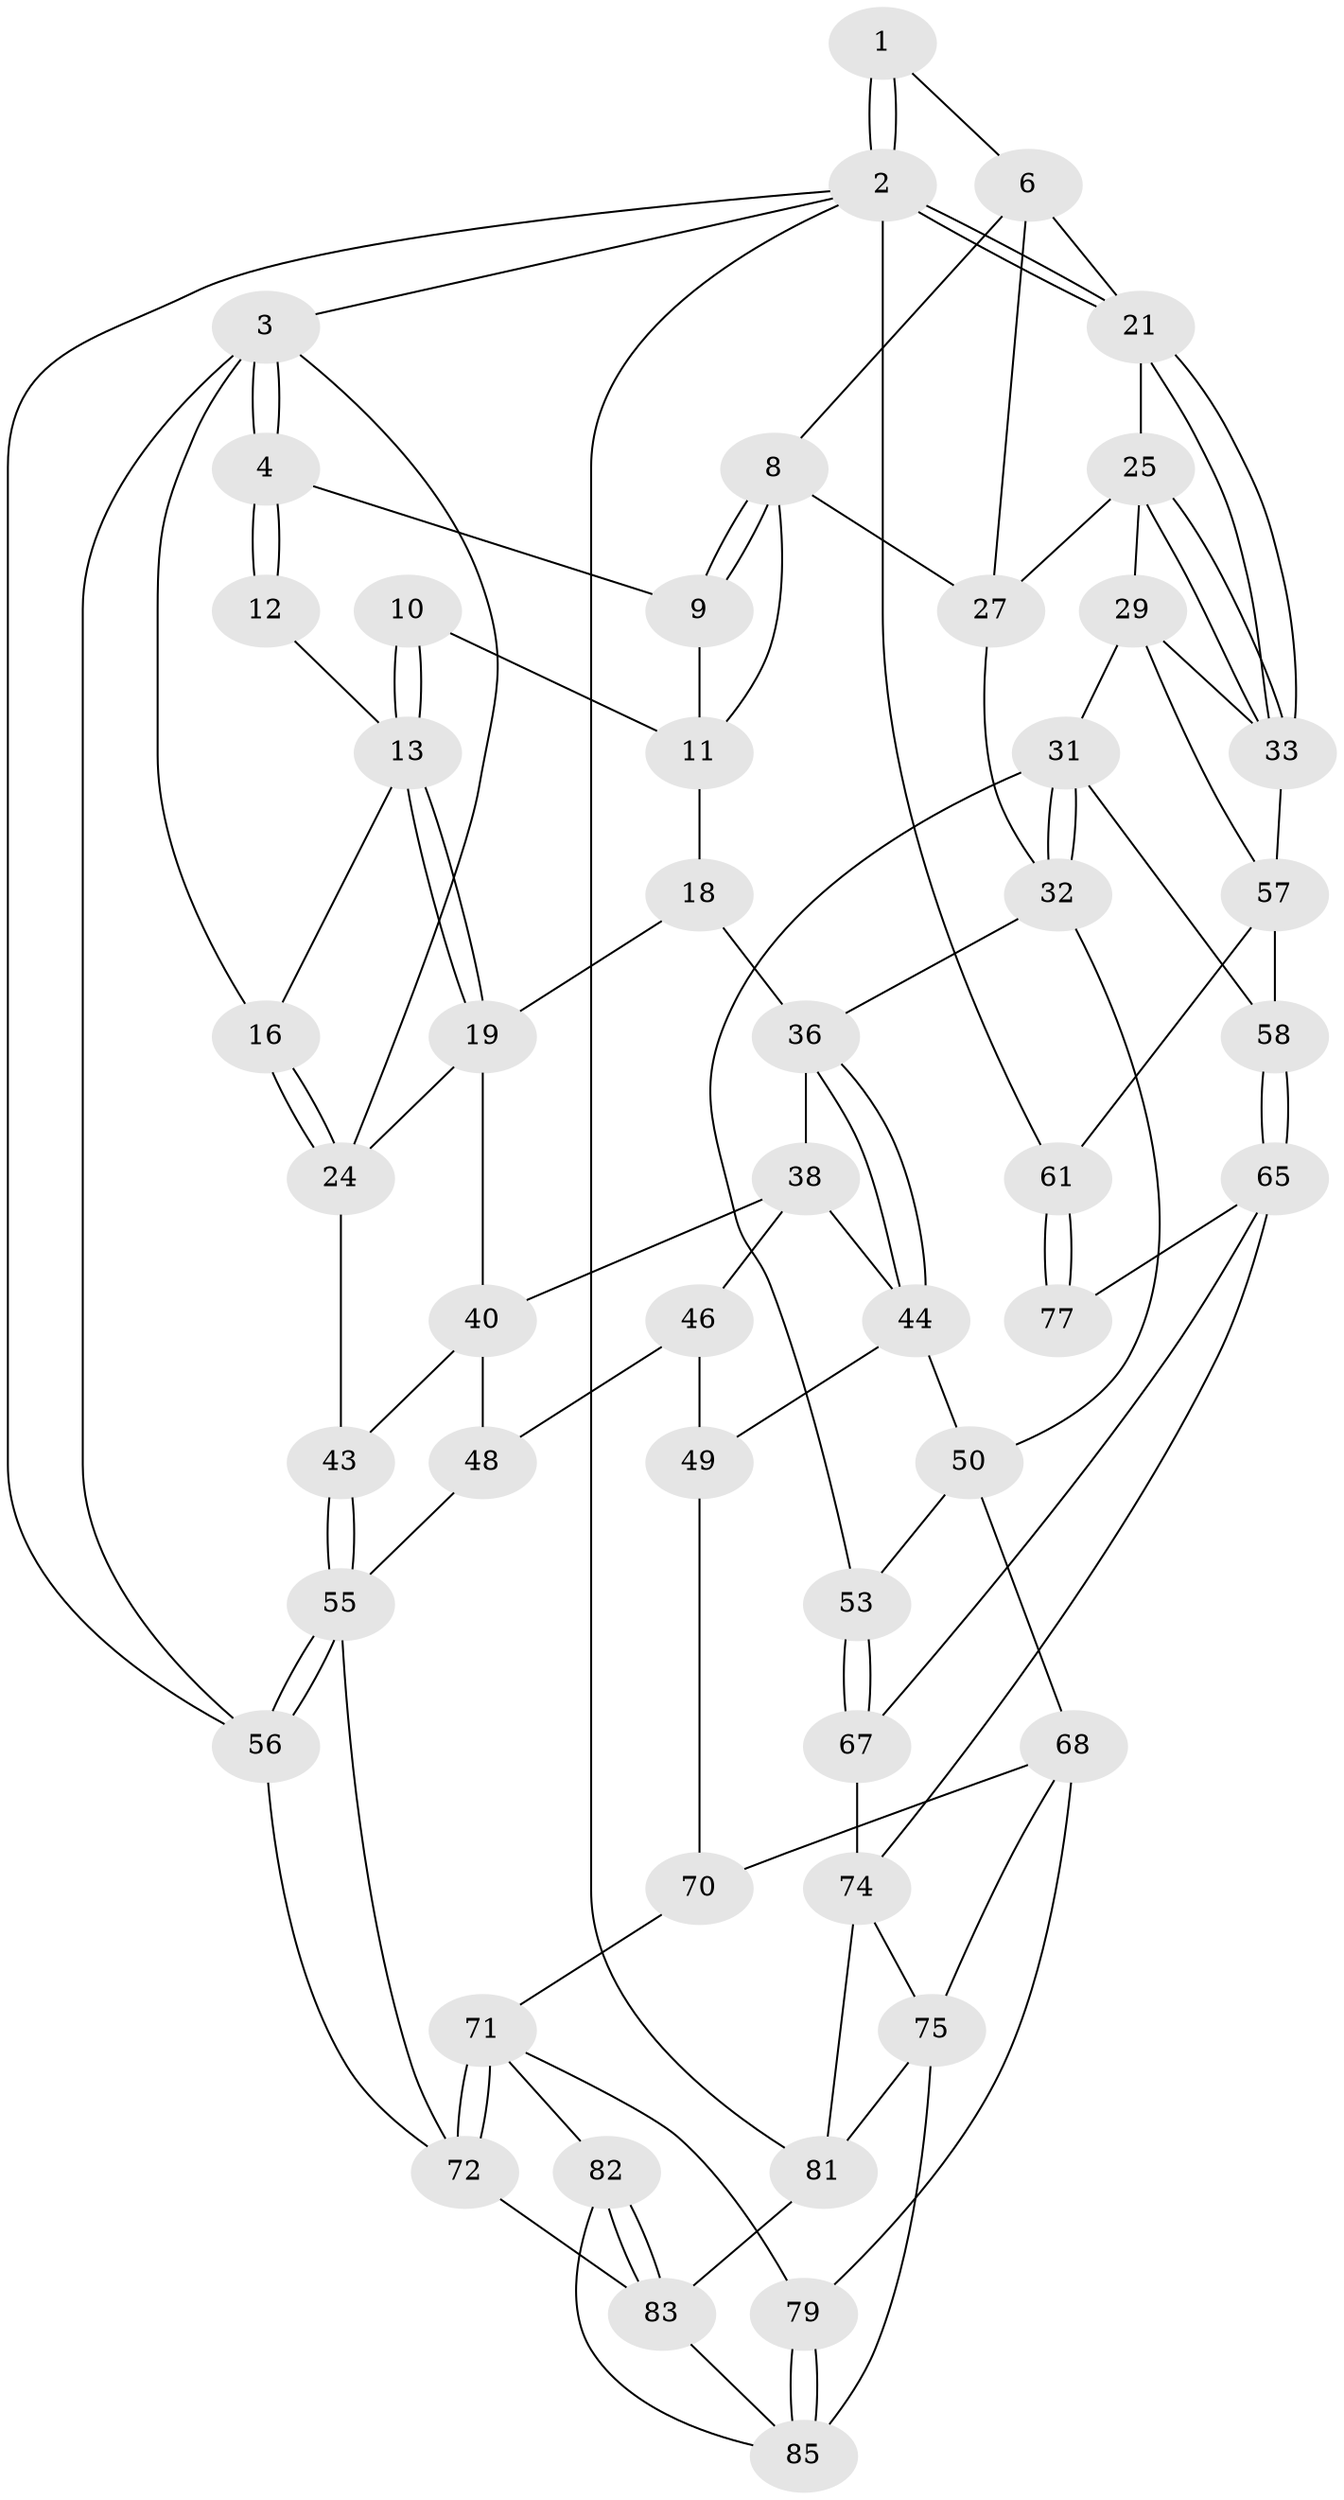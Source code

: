 // Generated by graph-tools (version 1.1) at 2025/24/03/03/25 07:24:40]
// undirected, 51 vertices, 112 edges
graph export_dot {
graph [start="1"]
  node [color=gray90,style=filled];
  1 [pos="+0.893210416189118+0"];
  2 [pos="+1+0",super="+60"];
  3 [pos="+0+0",super="+15"];
  4 [pos="+0+0",super="+5"];
  6 [pos="+0.8035795293414508+0.0064123228565034765",super="+7"];
  8 [pos="+0.5990944295631865+0.16545535053844693",super="+20"];
  9 [pos="+0.3920465548218208+0"];
  10 [pos="+0.3468687753381374+0"];
  11 [pos="+0.3839164838743339+0",super="+17"];
  12 [pos="+0.1384891941816311+0.07818797976464775"];
  13 [pos="+0.23131646524163235+0.18050904271332704",super="+14"];
  16 [pos="+0.1044582923754448+0.11019593280645942"];
  18 [pos="+0.3835927139574263+0.31977880961437044"];
  19 [pos="+0.23270269322892517+0.29927556774465935",super="+23"];
  21 [pos="+1+0",super="+22"];
  24 [pos="+0.08177314404540767+0.3564661123072846",super="+41"];
  25 [pos="+0.925347150275442+0.29539497243854196",super="+26"];
  27 [pos="+0.8486165403250031+0.310246364584453",super="+28"];
  29 [pos="+0.8291849263376218+0.533656108910191",super="+30"];
  31 [pos="+0.7710220576869947+0.5454168384389393",super="+52"];
  32 [pos="+0.6567032285288357+0.45945028502425067",super="+35"];
  33 [pos="+1+0.3537538865475461",super="+34"];
  36 [pos="+0.4940011086568519+0.520578383391197",super="+37"];
  38 [pos="+0.3545680670992305+0.5208566039947733",super="+39"];
  40 [pos="+0.12882200793669385+0.47624903958114284",super="+42"];
  43 [pos="+0+0.631181133281073"];
  44 [pos="+0.4226636783912144+0.6594873684588258",super="+45"];
  46 [pos="+0.2710167770596393+0.5413891403899304",super="+47"];
  48 [pos="+0.11335859697173772+0.6381535612985109"];
  49 [pos="+0.2802188388481859+0.6644389335806087",super="+63"];
  50 [pos="+0.5907076042461578+0.6348808602640824",super="+51"];
  53 [pos="+0.7127966824386721+0.6941916518390073",super="+54"];
  55 [pos="+0+0.7422117857900047",super="+64"];
  56 [pos="+0+1"];
  57 [pos="+0.8598161825862216+0.6496081318685052",super="+59"];
  58 [pos="+0.8183495875626438+0.7229472862078044"];
  61 [pos="+1+1",super="+62"];
  65 [pos="+0.8218227942825109+0.7955083023972385",super="+66"];
  67 [pos="+0.7168730038894028+0.794290219296993",super="+73"];
  68 [pos="+0.4215881086333134+0.7838855429820177",super="+69"];
  70 [pos="+0.22029356516449616+0.7440432466638921"];
  71 [pos="+0.13110453376148867+0.8195621232736057",super="+80"];
  72 [pos="+0.09232988251778543+0.8275965663152156",super="+84"];
  74 [pos="+0.5454250402591311+0.8817302020235072",super="+78"];
  75 [pos="+0.5140756926374687+0.8938200643937966",super="+76"];
  77 [pos="+0.8253486030208257+0.7960855894212222"];
  79 [pos="+0.27655758829936145+0.8327315143834955"];
  81 [pos="+0.9715419636311451+1",super="+88"];
  82 [pos="+0.1922727444805889+0.9266004784489458"];
  83 [pos="+0+1",super="+87"];
  85 [pos="+0.2728096458290085+0.8902756051976447",super="+86"];
  1 -- 2;
  1 -- 2;
  1 -- 6;
  2 -- 3;
  2 -- 21;
  2 -- 21;
  2 -- 56;
  2 -- 81;
  2 -- 61;
  3 -- 4;
  3 -- 4;
  3 -- 56;
  3 -- 16;
  3 -- 24;
  4 -- 12;
  4 -- 12;
  4 -- 9;
  6 -- 8;
  6 -- 27;
  6 -- 21;
  8 -- 9;
  8 -- 9;
  8 -- 27;
  8 -- 11;
  9 -- 11;
  10 -- 11;
  10 -- 13;
  10 -- 13;
  11 -- 18;
  12 -- 13;
  13 -- 19;
  13 -- 19;
  13 -- 16;
  16 -- 24;
  16 -- 24;
  18 -- 19;
  18 -- 36;
  19 -- 24;
  19 -- 40;
  21 -- 33;
  21 -- 33;
  21 -- 25;
  24 -- 43;
  25 -- 33;
  25 -- 33;
  25 -- 27;
  25 -- 29;
  27 -- 32;
  29 -- 33;
  29 -- 57;
  29 -- 31;
  31 -- 32;
  31 -- 32;
  31 -- 58;
  31 -- 53;
  32 -- 50;
  32 -- 36;
  33 -- 57;
  36 -- 44;
  36 -- 44;
  36 -- 38;
  38 -- 40;
  38 -- 46;
  38 -- 44;
  40 -- 48;
  40 -- 43;
  43 -- 55;
  43 -- 55;
  44 -- 50;
  44 -- 49;
  46 -- 49 [weight=2];
  46 -- 48;
  48 -- 55;
  49 -- 70;
  50 -- 68;
  50 -- 53;
  53 -- 67 [weight=2];
  53 -- 67;
  55 -- 56;
  55 -- 56;
  55 -- 72;
  56 -- 72;
  57 -- 58;
  57 -- 61;
  58 -- 65;
  58 -- 65;
  61 -- 77 [weight=2];
  61 -- 77;
  65 -- 77;
  65 -- 74;
  65 -- 67;
  67 -- 74;
  68 -- 70;
  68 -- 79;
  68 -- 75;
  70 -- 71;
  71 -- 72;
  71 -- 72;
  71 -- 82;
  71 -- 79;
  72 -- 83;
  74 -- 75;
  74 -- 81;
  75 -- 85;
  75 -- 81;
  79 -- 85;
  79 -- 85;
  81 -- 83;
  82 -- 83;
  82 -- 83;
  82 -- 85;
  83 -- 85;
}
